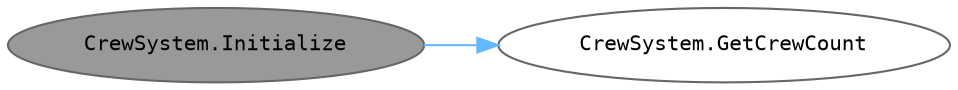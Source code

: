 digraph "CrewSystem.Initialize"
{
 // INTERACTIVE_SVG=YES
 // LATEX_PDF_SIZE
  bgcolor="transparent";
  edge [fontname=Helvetica,fontsize=10,labelfontname=Helvetica,labelfontsize=10];
  node [fontname=Helvetica,fontsize=10,fontname=Consolas fontsize=10 style=filled height=0.2 width=0.4 margin=0.1];
  rankdir="LR";
  Node1 [id="Node000001",label="CrewSystem.Initialize",height=0.2,width=0.4,color="gray40", fillcolor="grey60", style="filled", fontcolor="black",tooltip="시스템을 초기화합니다. 크루가 없는 경우 경고를 표시할 수 있습니다."];
  Node1 -> Node2 [id="edge1_Node000001_Node000002",color="steelblue1",style="solid",tooltip=" "];
  Node2 [id="Node000002",label="CrewSystem.GetCrewCount",height=0.2,width=0.4,color="grey40", fillcolor="white", style="filled",URL="$class_crew_system.html#ae270e71cdbafb68eb26d6f031758b1f5",tooltip="현재 탑승 중인 크루의 수를 반환합니다."];
}
